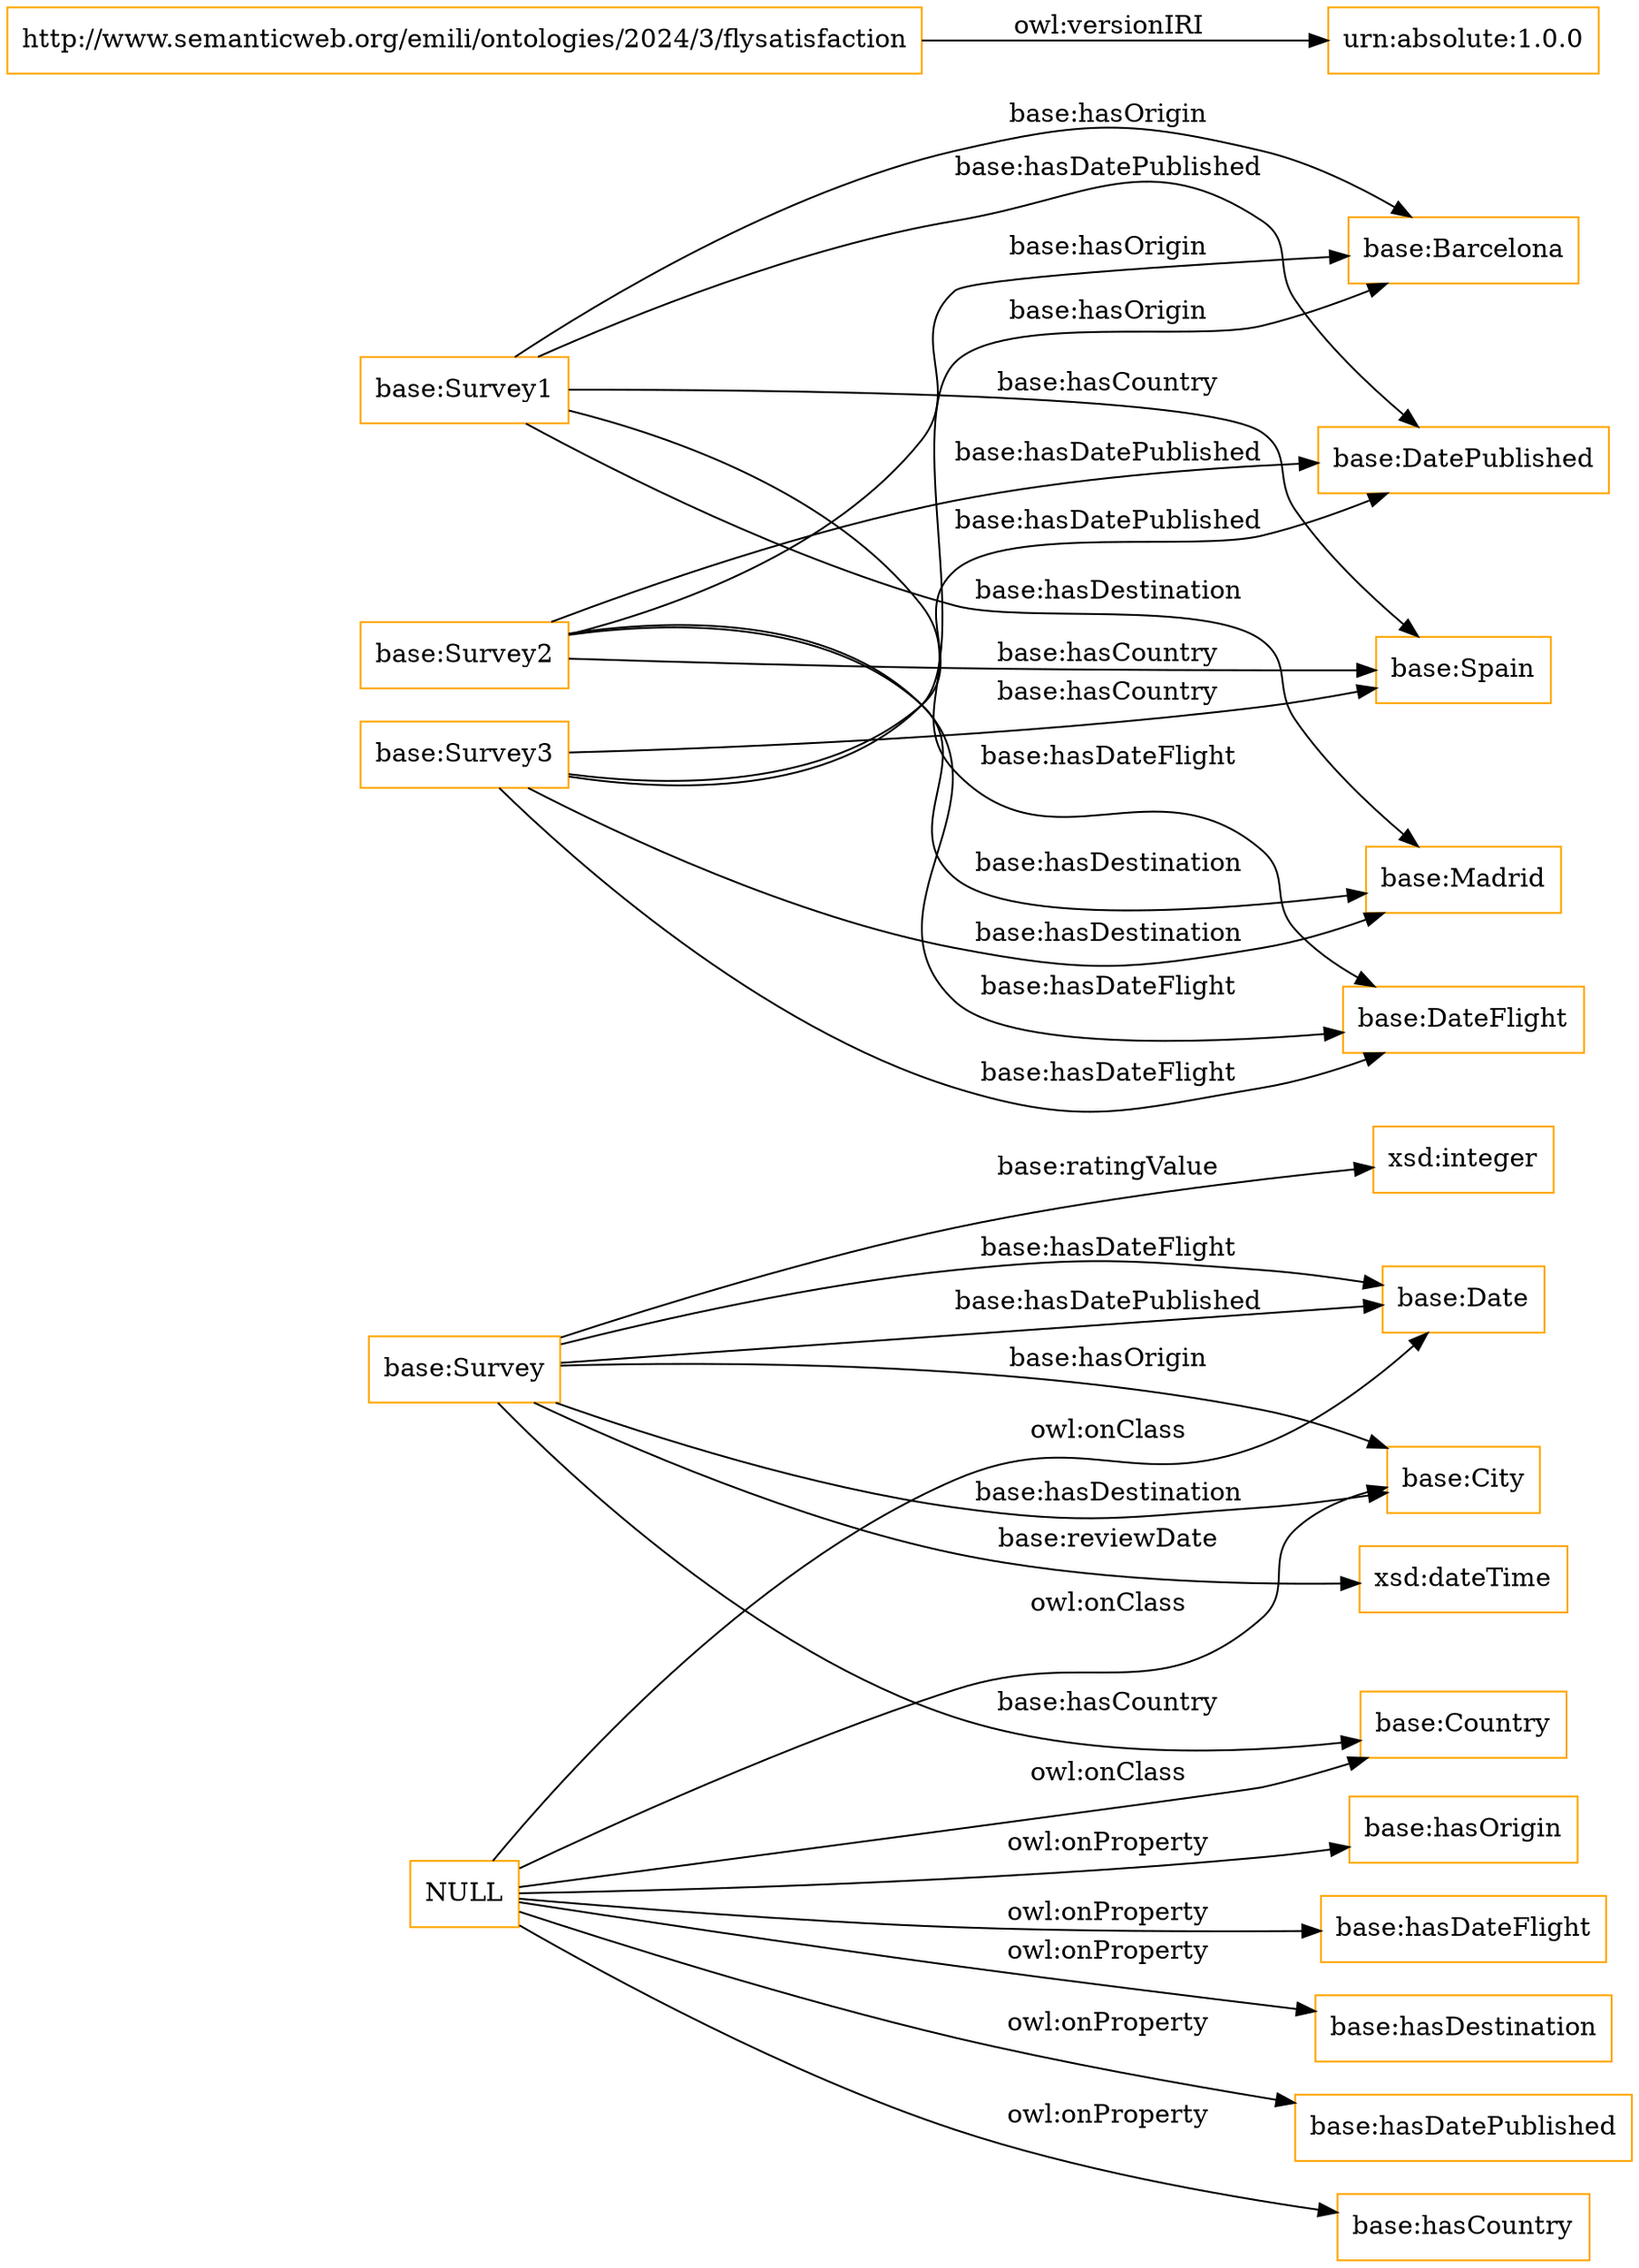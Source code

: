 digraph ar2dtool_diagram { 
rankdir=LR;
size="1501"
node [shape = rectangle, color="orange"]; "base:Date" "base:City" "base:Survey" "base:Country" ; /*classes style*/
	"base:Survey1" -> "base:Barcelona" [ label = "base:hasOrigin" ];
	"base:Survey1" -> "base:Madrid" [ label = "base:hasDestination" ];
	"base:Survey1" -> "base:DatePublished" [ label = "base:hasDatePublished" ];
	"base:Survey1" -> "base:DateFlight" [ label = "base:hasDateFlight" ];
	"base:Survey1" -> "base:Spain" [ label = "base:hasCountry" ];
	"http://www.semanticweb.org/emili/ontologies/2024/3/flysatisfaction" -> "urn:absolute:1.0.0" [ label = "owl:versionIRI" ];
	"base:Survey2" -> "base:Barcelona" [ label = "base:hasOrigin" ];
	"base:Survey2" -> "base:Madrid" [ label = "base:hasDestination" ];
	"base:Survey2" -> "base:DatePublished" [ label = "base:hasDatePublished" ];
	"base:Survey2" -> "base:DateFlight" [ label = "base:hasDateFlight" ];
	"base:Survey2" -> "base:Spain" [ label = "base:hasCountry" ];
	"NULL" -> "base:hasDestination" [ label = "owl:onProperty" ];
	"NULL" -> "base:hasDatePublished" [ label = "owl:onProperty" ];
	"NULL" -> "base:Country" [ label = "owl:onClass" ];
	"NULL" -> "base:hasCountry" [ label = "owl:onProperty" ];
	"NULL" -> "base:City" [ label = "owl:onClass" ];
	"NULL" -> "base:hasOrigin" [ label = "owl:onProperty" ];
	"NULL" -> "base:Date" [ label = "owl:onClass" ];
	"NULL" -> "base:hasDateFlight" [ label = "owl:onProperty" ];
	"base:Survey3" -> "base:Barcelona" [ label = "base:hasOrigin" ];
	"base:Survey3" -> "base:Madrid" [ label = "base:hasDestination" ];
	"base:Survey3" -> "base:DatePublished" [ label = "base:hasDatePublished" ];
	"base:Survey3" -> "base:DateFlight" [ label = "base:hasDateFlight" ];
	"base:Survey3" -> "base:Spain" [ label = "base:hasCountry" ];
	"base:Survey" -> "base:City" [ label = "base:hasDestination" ];
	"base:Survey" -> "base:Date" [ label = "base:hasDateFlight" ];
	"base:Survey" -> "base:Date" [ label = "base:hasDatePublished" ];
	"base:Survey" -> "base:Country" [ label = "base:hasCountry" ];
	"base:Survey" -> "xsd:dateTime" [ label = "base:reviewDate" ];
	"base:Survey" -> "base:City" [ label = "base:hasOrigin" ];
	"base:Survey" -> "xsd:integer" [ label = "base:ratingValue" ];

}
